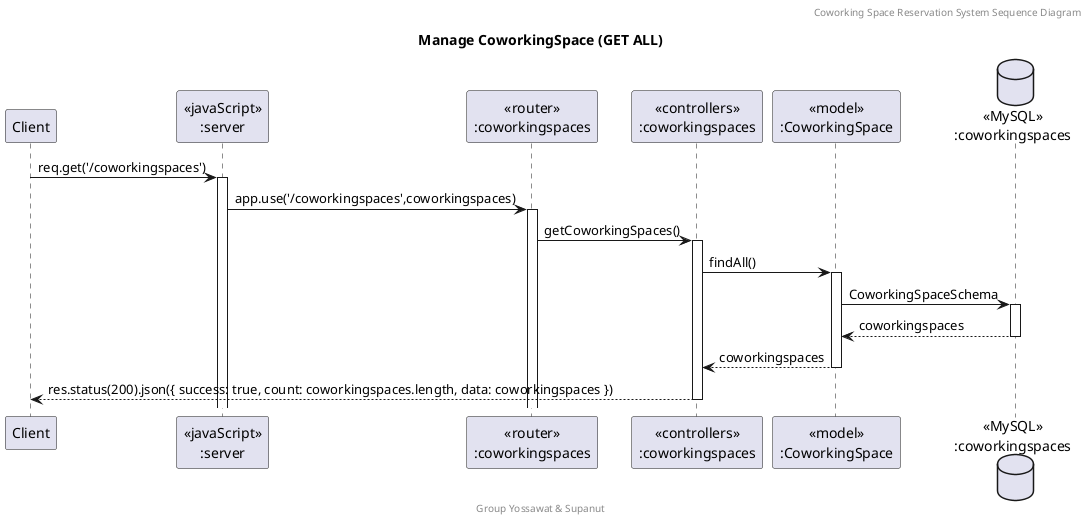 @startuml Manage CoworkingSpace (GET ALL)

header Coworking Space Reservation System Sequence Diagram
footer Group Yossawat & Supanut
title "Manage CoworkingSpace (GET ALL)"

participant "Client" as client
participant "<<javaScript>>\n:server" as server
participant "<<router>>\n:coworkingspaces" as routerCoworkingSpaces
participant "<<controllers>>\n:coworkingspaces" as controllersCoworkingSpaces
participant "<<model>>\n:CoworkingSpace" as modelCoworkingSpace
database "<<MySQL>>\n:coworkingspaces" as CoworkingSpacesDatabase

client->server ++:req.get('/coworkingspaces')
server->routerCoworkingSpaces ++:app.use('/coworkingspaces',coworkingspaces)
routerCoworkingSpaces -> controllersCoworkingSpaces ++:getCoworkingSpaces()
controllersCoworkingSpaces-> modelCoworkingSpace ++:findAll()
modelCoworkingSpace -> CoworkingSpacesDatabase ++: CoworkingSpaceSchema
CoworkingSpacesDatabase --> modelCoworkingSpace --: coworkingspaces
controllersCoworkingSpaces <-- modelCoworkingSpace --:coworkingspaces
controllersCoworkingSpaces-->client --:res.status(200).json({ success: true, count: coworkingspaces.length, data: coworkingspaces })

@enduml
